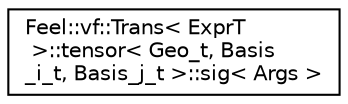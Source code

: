 digraph "Graphical Class Hierarchy"
{
 // LATEX_PDF_SIZE
  edge [fontname="Helvetica",fontsize="10",labelfontname="Helvetica",labelfontsize="10"];
  node [fontname="Helvetica",fontsize="10",shape=record];
  rankdir="LR";
  Node0 [label="Feel::vf::Trans\< ExprT\l \>::tensor\< Geo_t, Basis\l_i_t, Basis_j_t \>::sig\< Args \>",height=0.2,width=0.4,color="black", fillcolor="white", style="filled",URL="$structFeel_1_1vf_1_1Trans_1_1tensor_1_1sig.html",tooltip=" "];
}
